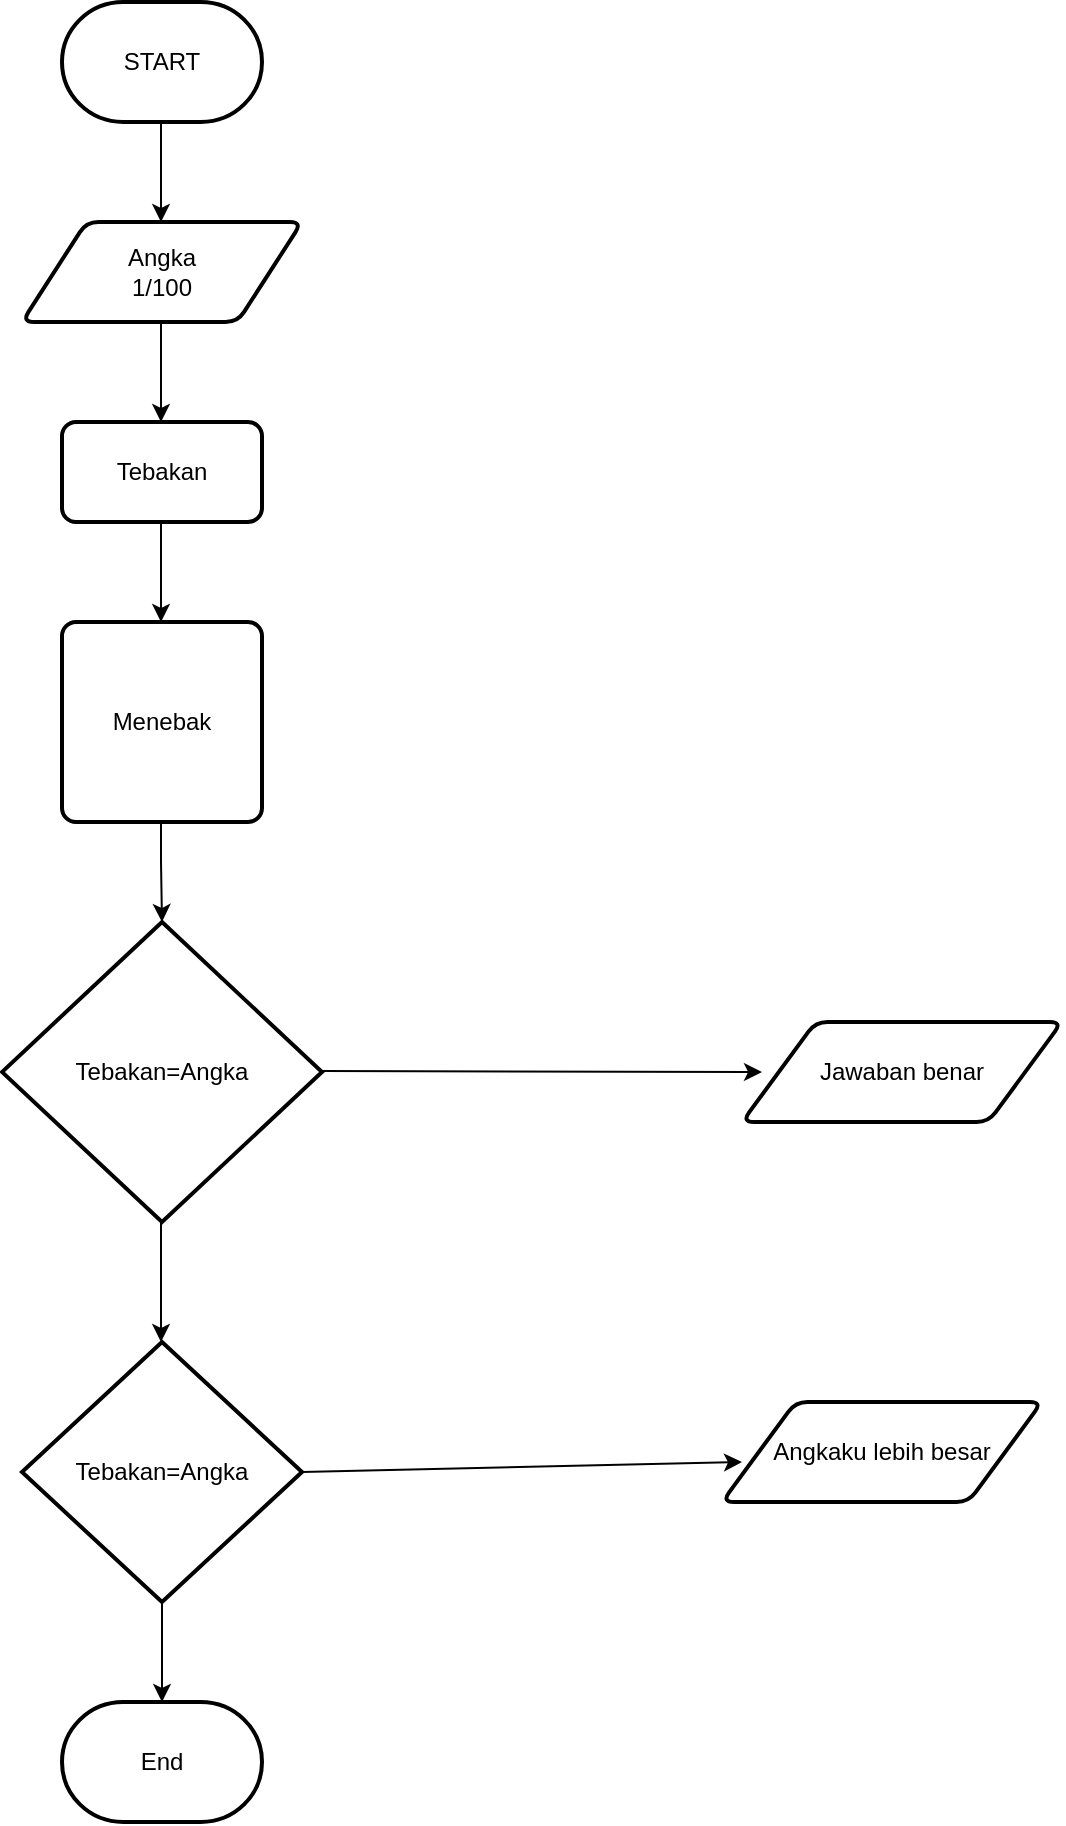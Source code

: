 <mxfile version="22.0.4" type="github">
  <diagram id="C5RBs43oDa-KdzZeNtuy" name="Page-1">
    <mxGraphModel dx="892" dy="1639" grid="1" gridSize="10" guides="1" tooltips="1" connect="1" arrows="1" fold="1" page="1" pageScale="1" pageWidth="827" pageHeight="1169" math="0" shadow="0">
      <root>
        <mxCell id="WIyWlLk6GJQsqaUBKTNV-0" />
        <mxCell id="WIyWlLk6GJQsqaUBKTNV-1" parent="WIyWlLk6GJQsqaUBKTNV-0" />
        <mxCell id="PFFBJjWIbDHY1gohNDDh-31" value="START" style="strokeWidth=2;html=1;shape=mxgraph.flowchart.terminator;whiteSpace=wrap;" vertex="1" parent="WIyWlLk6GJQsqaUBKTNV-1">
          <mxGeometry x="370" y="-1130" width="100" height="60" as="geometry" />
        </mxCell>
        <mxCell id="PFFBJjWIbDHY1gohNDDh-37" value="Tebakan" style="rounded=1;whiteSpace=wrap;html=1;absoluteArcSize=1;arcSize=14;strokeWidth=2;" vertex="1" parent="WIyWlLk6GJQsqaUBKTNV-1">
          <mxGeometry x="370" y="-920" width="100" height="50" as="geometry" />
        </mxCell>
        <mxCell id="PFFBJjWIbDHY1gohNDDh-41" value="Menebak" style="rounded=1;whiteSpace=wrap;html=1;absoluteArcSize=1;arcSize=14;strokeWidth=2;" vertex="1" parent="WIyWlLk6GJQsqaUBKTNV-1">
          <mxGeometry x="370" y="-820" width="100" height="100" as="geometry" />
        </mxCell>
        <mxCell id="PFFBJjWIbDHY1gohNDDh-33" value="&lt;div&gt;Angka&lt;/div&gt;&lt;div&gt;1/100&lt;br&gt;&lt;/div&gt;" style="shape=parallelogram;html=1;strokeWidth=2;perimeter=parallelogramPerimeter;whiteSpace=wrap;rounded=1;arcSize=12;size=0.23;" vertex="1" parent="WIyWlLk6GJQsqaUBKTNV-1">
          <mxGeometry x="350" y="-1020" width="140" height="50" as="geometry" />
        </mxCell>
        <mxCell id="PFFBJjWIbDHY1gohNDDh-49" value="" style="endArrow=classic;html=1;rounded=0;" edge="1" parent="WIyWlLk6GJQsqaUBKTNV-1">
          <mxGeometry width="50" height="50" relative="1" as="geometry">
            <mxPoint x="419.5" y="-1070" as="sourcePoint" />
            <mxPoint x="419.5" y="-1020" as="targetPoint" />
          </mxGeometry>
        </mxCell>
        <mxCell id="PFFBJjWIbDHY1gohNDDh-52" value="" style="endArrow=classic;html=1;rounded=0;" edge="1" parent="WIyWlLk6GJQsqaUBKTNV-1">
          <mxGeometry width="50" height="50" relative="1" as="geometry">
            <mxPoint x="419.5" y="-970" as="sourcePoint" />
            <mxPoint x="419.5" y="-920" as="targetPoint" />
          </mxGeometry>
        </mxCell>
        <mxCell id="PFFBJjWIbDHY1gohNDDh-54" value="" style="endArrow=classic;html=1;rounded=0;" edge="1" parent="WIyWlLk6GJQsqaUBKTNV-1">
          <mxGeometry width="50" height="50" relative="1" as="geometry">
            <mxPoint x="419.5" y="-870" as="sourcePoint" />
            <mxPoint x="419.5" y="-820" as="targetPoint" />
          </mxGeometry>
        </mxCell>
        <mxCell id="PFFBJjWIbDHY1gohNDDh-55" value="" style="endArrow=classic;html=1;rounded=0;" edge="1" parent="WIyWlLk6GJQsqaUBKTNV-1">
          <mxGeometry width="50" height="50" relative="1" as="geometry">
            <mxPoint x="419.5" y="-720" as="sourcePoint" />
            <mxPoint x="420" y="-670" as="targetPoint" />
            <Array as="points">
              <mxPoint x="419.5" y="-700" />
            </Array>
          </mxGeometry>
        </mxCell>
        <mxCell id="PFFBJjWIbDHY1gohNDDh-56" value="Tebakan=Angka" style="strokeWidth=2;html=1;shape=mxgraph.flowchart.decision;whiteSpace=wrap;" vertex="1" parent="WIyWlLk6GJQsqaUBKTNV-1">
          <mxGeometry x="340" y="-670" width="160" height="150" as="geometry" />
        </mxCell>
        <mxCell id="PFFBJjWIbDHY1gohNDDh-58" value="" style="endArrow=classic;html=1;rounded=0;" edge="1" parent="WIyWlLk6GJQsqaUBKTNV-1">
          <mxGeometry width="50" height="50" relative="1" as="geometry">
            <mxPoint x="500" y="-595.5" as="sourcePoint" />
            <mxPoint x="720" y="-595" as="targetPoint" />
            <Array as="points" />
          </mxGeometry>
        </mxCell>
        <mxCell id="PFFBJjWIbDHY1gohNDDh-59" value="Jawaban benar" style="shape=parallelogram;html=1;strokeWidth=2;perimeter=parallelogramPerimeter;whiteSpace=wrap;rounded=1;arcSize=12;size=0.23;" vertex="1" parent="WIyWlLk6GJQsqaUBKTNV-1">
          <mxGeometry x="710" y="-620" width="160" height="50" as="geometry" />
        </mxCell>
        <mxCell id="PFFBJjWIbDHY1gohNDDh-60" value="" style="endArrow=classic;html=1;rounded=0;" edge="1" parent="WIyWlLk6GJQsqaUBKTNV-1">
          <mxGeometry width="50" height="50" relative="1" as="geometry">
            <mxPoint x="419.5" y="-520" as="sourcePoint" />
            <mxPoint x="419.5" y="-460" as="targetPoint" />
          </mxGeometry>
        </mxCell>
        <mxCell id="PFFBJjWIbDHY1gohNDDh-63" style="edgeStyle=orthogonalEdgeStyle;rounded=0;orthogonalLoop=1;jettySize=auto;html=1;exitX=0.5;exitY=1;exitDx=0;exitDy=0;exitPerimeter=0;" edge="1" parent="WIyWlLk6GJQsqaUBKTNV-1">
          <mxGeometry relative="1" as="geometry">
            <mxPoint x="420" y="-330" as="sourcePoint" />
            <mxPoint x="420" y="-330" as="targetPoint" />
          </mxGeometry>
        </mxCell>
        <mxCell id="PFFBJjWIbDHY1gohNDDh-67" value="Tebakan=Angka" style="strokeWidth=2;html=1;shape=mxgraph.flowchart.decision;whiteSpace=wrap;" vertex="1" parent="WIyWlLk6GJQsqaUBKTNV-1">
          <mxGeometry x="350" y="-460" width="140" height="130" as="geometry" />
        </mxCell>
        <mxCell id="PFFBJjWIbDHY1gohNDDh-68" value="" style="endArrow=classic;html=1;rounded=0;exitX=1;exitY=0.5;exitDx=0;exitDy=0;exitPerimeter=0;" edge="1" parent="WIyWlLk6GJQsqaUBKTNV-1" source="PFFBJjWIbDHY1gohNDDh-67">
          <mxGeometry width="50" height="50" relative="1" as="geometry">
            <mxPoint x="580" y="-380" as="sourcePoint" />
            <mxPoint x="710" y="-400" as="targetPoint" />
          </mxGeometry>
        </mxCell>
        <mxCell id="PFFBJjWIbDHY1gohNDDh-69" value="Angkaku lebih besar" style="shape=parallelogram;html=1;strokeWidth=2;perimeter=parallelogramPerimeter;whiteSpace=wrap;rounded=1;arcSize=12;size=0.23;" vertex="1" parent="WIyWlLk6GJQsqaUBKTNV-1">
          <mxGeometry x="700" y="-430" width="160" height="50" as="geometry" />
        </mxCell>
        <mxCell id="PFFBJjWIbDHY1gohNDDh-70" value="End" style="strokeWidth=2;html=1;shape=mxgraph.flowchart.terminator;whiteSpace=wrap;" vertex="1" parent="WIyWlLk6GJQsqaUBKTNV-1">
          <mxGeometry x="370" y="-280" width="100" height="60" as="geometry" />
        </mxCell>
        <mxCell id="PFFBJjWIbDHY1gohNDDh-72" style="edgeStyle=orthogonalEdgeStyle;rounded=0;orthogonalLoop=1;jettySize=auto;html=1;exitX=0.5;exitY=1;exitDx=0;exitDy=0;exitPerimeter=0;entryX=0.5;entryY=0;entryDx=0;entryDy=0;entryPerimeter=0;" edge="1" parent="WIyWlLk6GJQsqaUBKTNV-1" source="PFFBJjWIbDHY1gohNDDh-67" target="PFFBJjWIbDHY1gohNDDh-70">
          <mxGeometry relative="1" as="geometry" />
        </mxCell>
      </root>
    </mxGraphModel>
  </diagram>
</mxfile>
